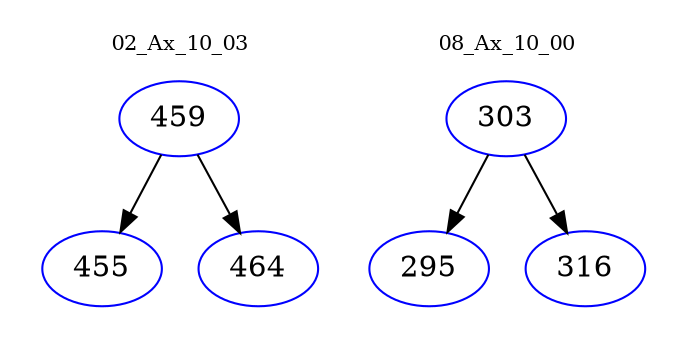 digraph{
subgraph cluster_0 {
color = white
label = "02_Ax_10_03";
fontsize=10;
T0_459 [label="459", color="blue"]
T0_459 -> T0_455 [color="black"]
T0_455 [label="455", color="blue"]
T0_459 -> T0_464 [color="black"]
T0_464 [label="464", color="blue"]
}
subgraph cluster_1 {
color = white
label = "08_Ax_10_00";
fontsize=10;
T1_303 [label="303", color="blue"]
T1_303 -> T1_295 [color="black"]
T1_295 [label="295", color="blue"]
T1_303 -> T1_316 [color="black"]
T1_316 [label="316", color="blue"]
}
}
